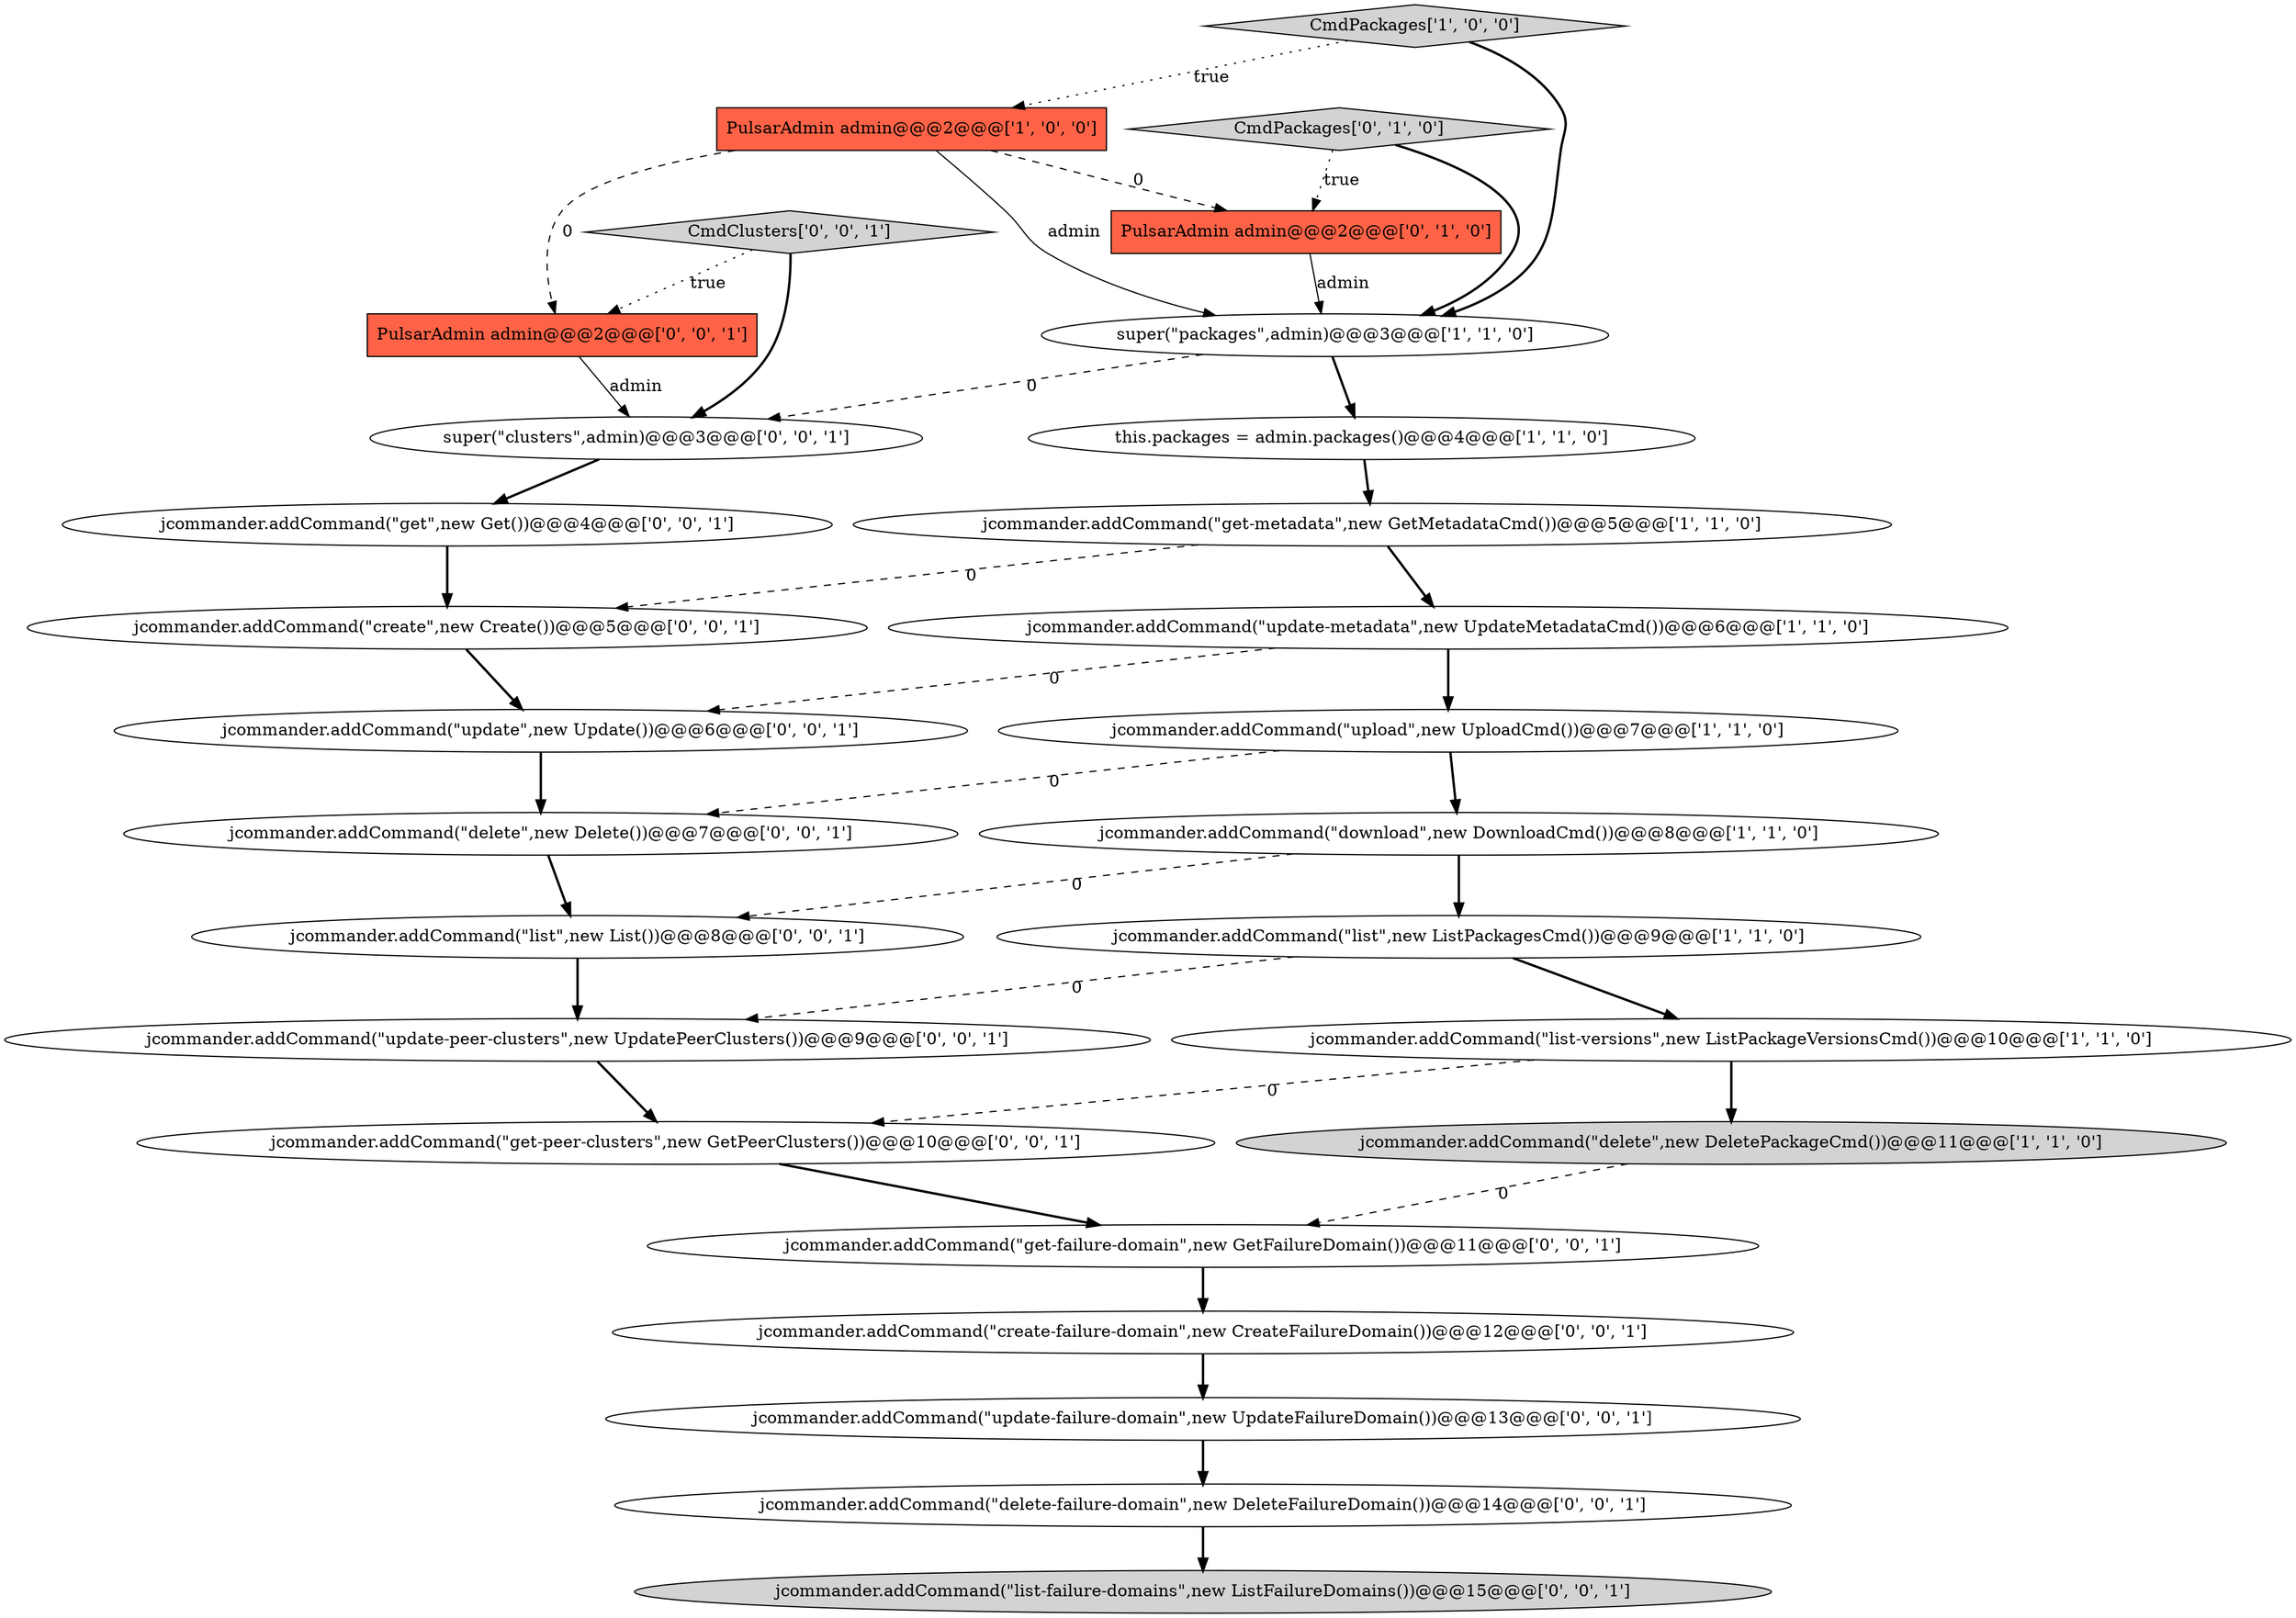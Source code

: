 digraph {
24 [style = filled, label = "jcommander.addCommand(\"delete-failure-domain\",new DeleteFailureDomain())@@@14@@@['0', '0', '1']", fillcolor = white, shape = ellipse image = "AAA0AAABBB3BBB"];
26 [style = filled, label = "CmdClusters['0', '0', '1']", fillcolor = lightgray, shape = diamond image = "AAA0AAABBB3BBB"];
3 [style = filled, label = "super(\"packages\",admin)@@@3@@@['1', '1', '0']", fillcolor = white, shape = ellipse image = "AAA0AAABBB1BBB"];
25 [style = filled, label = "jcommander.addCommand(\"get-peer-clusters\",new GetPeerClusters())@@@10@@@['0', '0', '1']", fillcolor = white, shape = ellipse image = "AAA0AAABBB3BBB"];
17 [style = filled, label = "PulsarAdmin admin@@@2@@@['0', '0', '1']", fillcolor = tomato, shape = box image = "AAA0AAABBB3BBB"];
2 [style = filled, label = "jcommander.addCommand(\"list\",new ListPackagesCmd())@@@9@@@['1', '1', '0']", fillcolor = white, shape = ellipse image = "AAA0AAABBB1BBB"];
11 [style = filled, label = "CmdPackages['0', '1', '0']", fillcolor = lightgray, shape = diamond image = "AAA0AAABBB2BBB"];
15 [style = filled, label = "jcommander.addCommand(\"get-failure-domain\",new GetFailureDomain())@@@11@@@['0', '0', '1']", fillcolor = white, shape = ellipse image = "AAA0AAABBB3BBB"];
22 [style = filled, label = "super(\"clusters\",admin)@@@3@@@['0', '0', '1']", fillcolor = white, shape = ellipse image = "AAA0AAABBB3BBB"];
1 [style = filled, label = "jcommander.addCommand(\"download\",new DownloadCmd())@@@8@@@['1', '1', '0']", fillcolor = white, shape = ellipse image = "AAA0AAABBB1BBB"];
10 [style = filled, label = "jcommander.addCommand(\"get-metadata\",new GetMetadataCmd())@@@5@@@['1', '1', '0']", fillcolor = white, shape = ellipse image = "AAA0AAABBB1BBB"];
13 [style = filled, label = "jcommander.addCommand(\"create\",new Create())@@@5@@@['0', '0', '1']", fillcolor = white, shape = ellipse image = "AAA0AAABBB3BBB"];
8 [style = filled, label = "jcommander.addCommand(\"update-metadata\",new UpdateMetadataCmd())@@@6@@@['1', '1', '0']", fillcolor = white, shape = ellipse image = "AAA0AAABBB1BBB"];
27 [style = filled, label = "jcommander.addCommand(\"update\",new Update())@@@6@@@['0', '0', '1']", fillcolor = white, shape = ellipse image = "AAA0AAABBB3BBB"];
23 [style = filled, label = "jcommander.addCommand(\"list\",new List())@@@8@@@['0', '0', '1']", fillcolor = white, shape = ellipse image = "AAA0AAABBB3BBB"];
6 [style = filled, label = "CmdPackages['1', '0', '0']", fillcolor = lightgray, shape = diamond image = "AAA0AAABBB1BBB"];
14 [style = filled, label = "jcommander.addCommand(\"create-failure-domain\",new CreateFailureDomain())@@@12@@@['0', '0', '1']", fillcolor = white, shape = ellipse image = "AAA0AAABBB3BBB"];
19 [style = filled, label = "jcommander.addCommand(\"delete\",new Delete())@@@7@@@['0', '0', '1']", fillcolor = white, shape = ellipse image = "AAA0AAABBB3BBB"];
18 [style = filled, label = "jcommander.addCommand(\"list-failure-domains\",new ListFailureDomains())@@@15@@@['0', '0', '1']", fillcolor = lightgray, shape = ellipse image = "AAA0AAABBB3BBB"];
0 [style = filled, label = "PulsarAdmin admin@@@2@@@['1', '0', '0']", fillcolor = tomato, shape = box image = "AAA1AAABBB1BBB"];
7 [style = filled, label = "jcommander.addCommand(\"delete\",new DeletePackageCmd())@@@11@@@['1', '1', '0']", fillcolor = lightgray, shape = ellipse image = "AAA0AAABBB1BBB"];
21 [style = filled, label = "jcommander.addCommand(\"update-failure-domain\",new UpdateFailureDomain())@@@13@@@['0', '0', '1']", fillcolor = white, shape = ellipse image = "AAA0AAABBB3BBB"];
5 [style = filled, label = "jcommander.addCommand(\"list-versions\",new ListPackageVersionsCmd())@@@10@@@['1', '1', '0']", fillcolor = white, shape = ellipse image = "AAA0AAABBB1BBB"];
20 [style = filled, label = "jcommander.addCommand(\"get\",new Get())@@@4@@@['0', '0', '1']", fillcolor = white, shape = ellipse image = "AAA0AAABBB3BBB"];
9 [style = filled, label = "this.packages = admin.packages()@@@4@@@['1', '1', '0']", fillcolor = white, shape = ellipse image = "AAA0AAABBB1BBB"];
4 [style = filled, label = "jcommander.addCommand(\"upload\",new UploadCmd())@@@7@@@['1', '1', '0']", fillcolor = white, shape = ellipse image = "AAA0AAABBB1BBB"];
12 [style = filled, label = "PulsarAdmin admin@@@2@@@['0', '1', '0']", fillcolor = tomato, shape = box image = "AAA1AAABBB2BBB"];
16 [style = filled, label = "jcommander.addCommand(\"update-peer-clusters\",new UpdatePeerClusters())@@@9@@@['0', '0', '1']", fillcolor = white, shape = ellipse image = "AAA0AAABBB3BBB"];
6->3 [style = bold, label=""];
23->16 [style = bold, label=""];
20->13 [style = bold, label=""];
15->14 [style = bold, label=""];
11->12 [style = dotted, label="true"];
16->25 [style = bold, label=""];
21->24 [style = bold, label=""];
3->22 [style = dashed, label="0"];
5->25 [style = dashed, label="0"];
9->10 [style = bold, label=""];
0->12 [style = dashed, label="0"];
10->13 [style = dashed, label="0"];
12->3 [style = solid, label="admin"];
24->18 [style = bold, label=""];
0->17 [style = dashed, label="0"];
26->22 [style = bold, label=""];
3->9 [style = bold, label=""];
13->27 [style = bold, label=""];
10->8 [style = bold, label=""];
22->20 [style = bold, label=""];
11->3 [style = bold, label=""];
19->23 [style = bold, label=""];
26->17 [style = dotted, label="true"];
2->16 [style = dashed, label="0"];
7->15 [style = dashed, label="0"];
25->15 [style = bold, label=""];
5->7 [style = bold, label=""];
8->27 [style = dashed, label="0"];
4->19 [style = dashed, label="0"];
4->1 [style = bold, label=""];
1->2 [style = bold, label=""];
27->19 [style = bold, label=""];
6->0 [style = dotted, label="true"];
8->4 [style = bold, label=""];
0->3 [style = solid, label="admin"];
17->22 [style = solid, label="admin"];
1->23 [style = dashed, label="0"];
14->21 [style = bold, label=""];
2->5 [style = bold, label=""];
}
